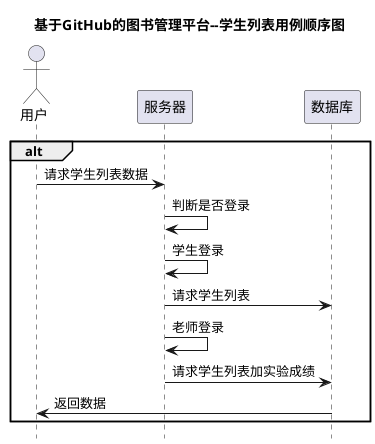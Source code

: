 @startuml
hide footbox
title 基于GitHub的图书管理平台--学生列表用例顺序图
actor 用户 as user
alt
user->服务器:请求学生列表数据
服务器->服务器:判断是否登录
服务器->服务器:学生登录
服务器->数据库:请求学生列表
服务器->服务器:老师登录
服务器->数据库:请求学生列表加实验成绩
数据库->user:返回数据

'user->读者:读者是否登录
'user->借阅记录:获取读者借阅信息
'借阅记录->图书:选中目标图书并点击续借
'借阅记录->图书:是否已经续借过一次（最多一次）
'user->借阅记录:续借成功，归还时间增加
end alt
@enduml